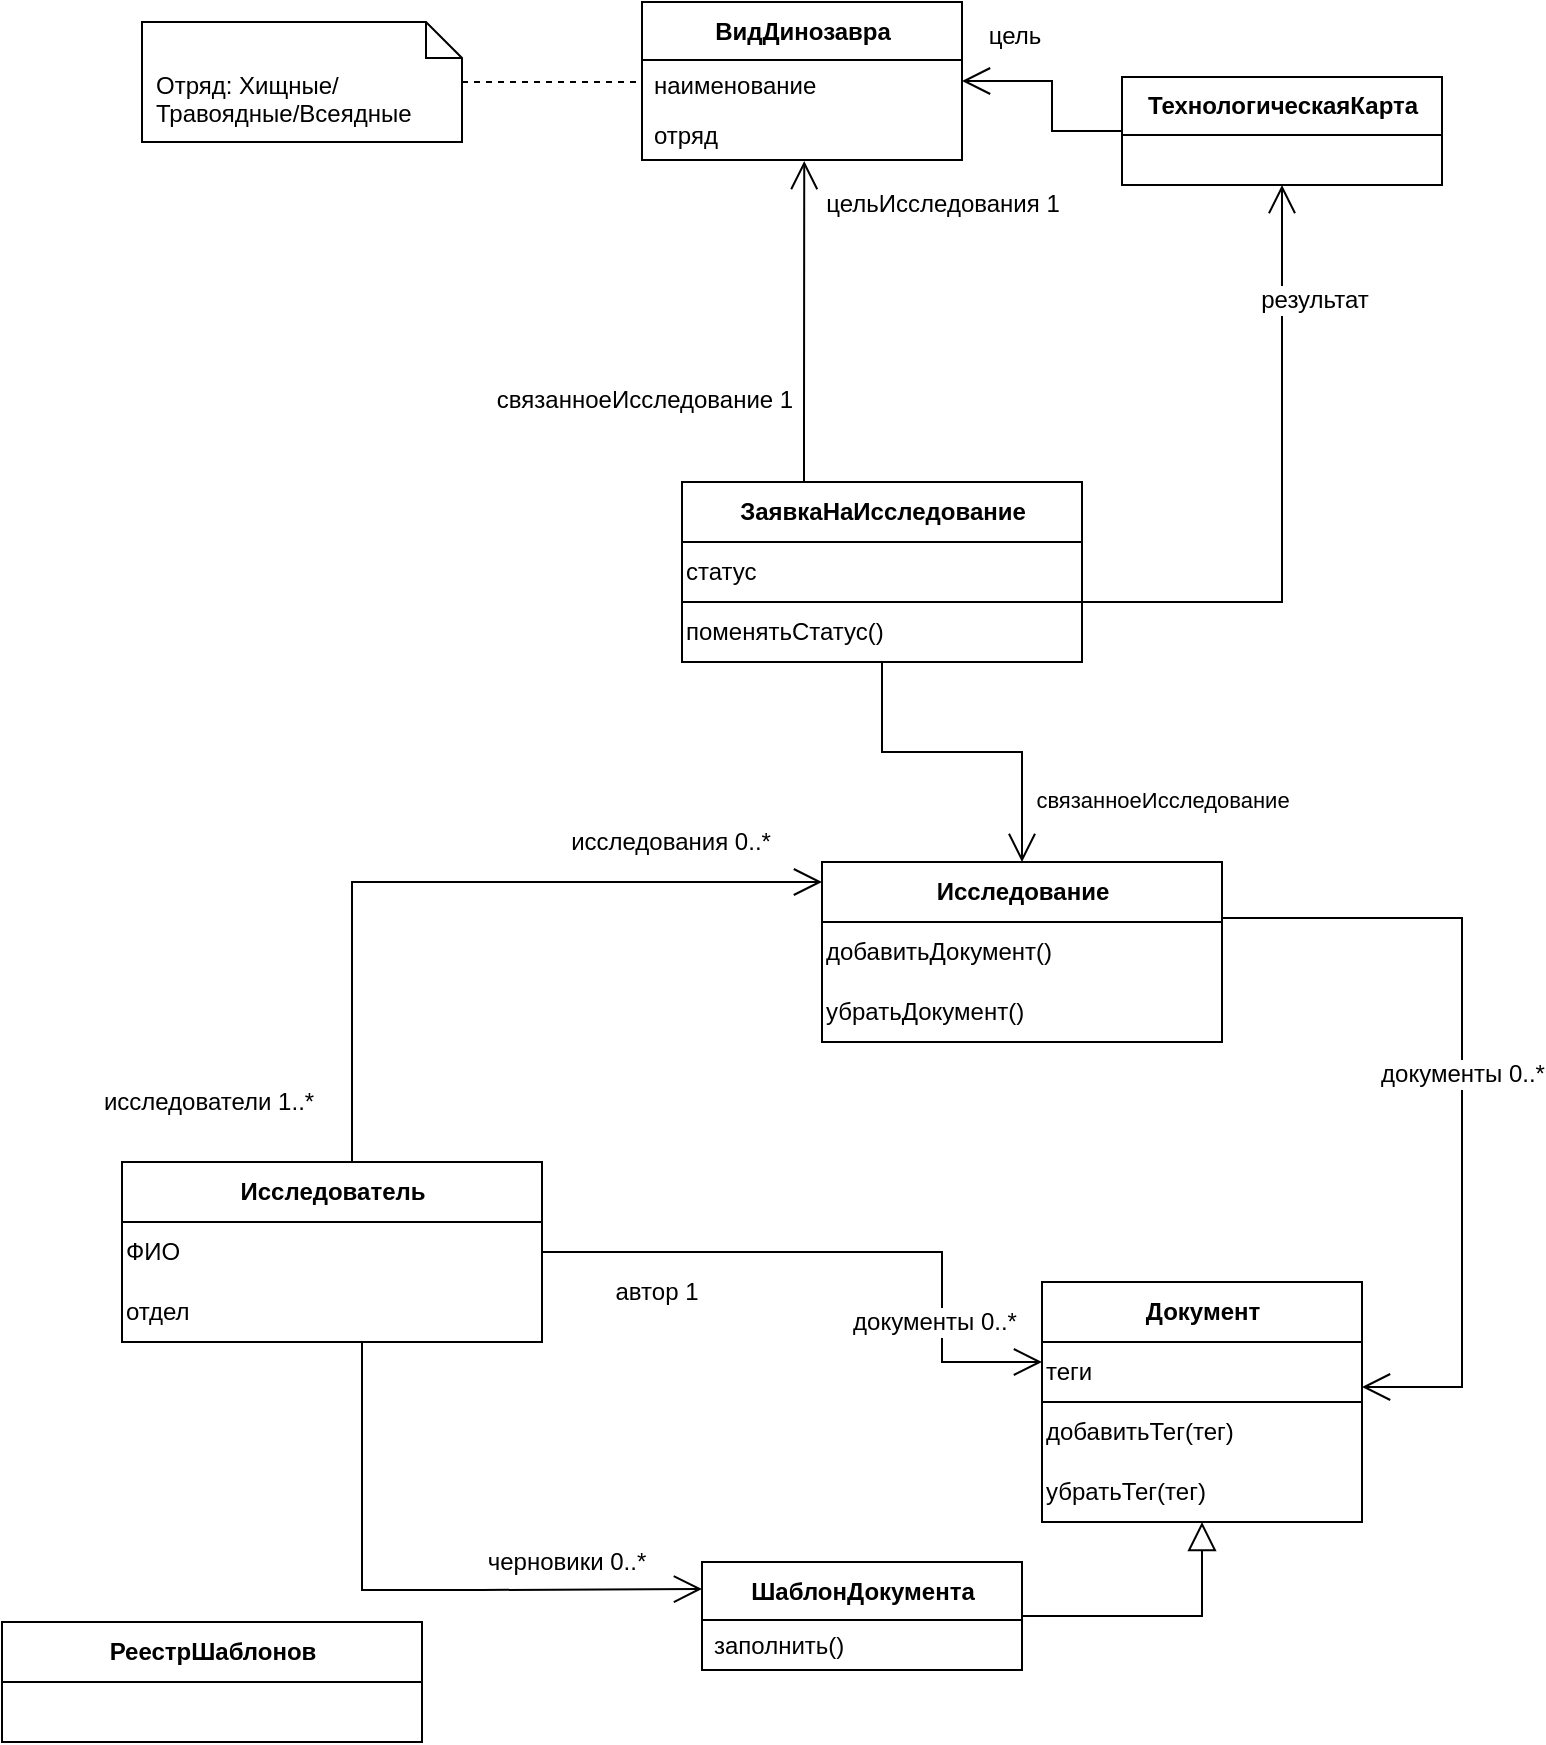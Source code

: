 <mxfile version="15.5.9" type="github">
  <diagram id="EWaqJKp26MO9iZfYcjwB" name="Page-1">
    <mxGraphModel dx="1967" dy="623" grid="1" gridSize="10" guides="1" tooltips="1" connect="1" arrows="1" fold="1" page="1" pageScale="1" pageWidth="850" pageHeight="1100" math="0" shadow="0">
      <root>
        <mxCell id="0" />
        <mxCell id="1" parent="0" />
        <mxCell id="ahwJquBwF2kLYBhXCvtw-14" value="документы 0..*" style="edgeStyle=orthogonalEdgeStyle;rounded=0;orthogonalLoop=1;jettySize=auto;html=1;endArrow=open;endFill=0;endSize=12;fontSize=12;entryX=1;entryY=0.75;entryDx=0;entryDy=0;exitX=1;exitY=0.25;exitDx=0;exitDy=0;" parent="1" source="YJq7OgvBE_ijkdIadwrx-4" target="ahwJquBwF2kLYBhXCvtw-50" edge="1">
          <mxGeometry relative="1" as="geometry">
            <mxPoint x="-120" y="160" as="targetPoint" />
            <Array as="points">
              <mxPoint x="-170" y="668" />
              <mxPoint x="-50" y="668" />
              <mxPoint x="-50" y="903" />
            </Array>
          </mxGeometry>
        </mxCell>
        <mxCell id="ahwJquBwF2kLYBhXCvtw-74" style="edgeStyle=orthogonalEdgeStyle;rounded=0;orthogonalLoop=1;jettySize=auto;html=1;fontSize=12;endArrow=open;endFill=0;endSize=12;entryX=0.507;entryY=1.02;entryDx=0;entryDy=0;entryPerimeter=0;" parent="1" source="ahwJquBwF2kLYBhXCvtw-8" target="ahwJquBwF2kLYBhXCvtw-79" edge="1">
          <mxGeometry relative="1" as="geometry">
            <mxPoint x="-440" y="190" as="targetPoint" />
            <Array as="points">
              <mxPoint x="-379" y="420" />
              <mxPoint x="-379" y="420" />
            </Array>
          </mxGeometry>
        </mxCell>
        <mxCell id="ahwJquBwF2kLYBhXCvtw-75" value="цельИсследования 1" style="edgeLabel;html=1;align=center;verticalAlign=middle;resizable=0;points=[];fontSize=12;" parent="ahwJquBwF2kLYBhXCvtw-74" vertex="1" connectable="0">
          <mxGeometry x="0.643" y="-1" relative="1" as="geometry">
            <mxPoint x="68" y="-7" as="offset" />
          </mxGeometry>
        </mxCell>
        <mxCell id="ahwJquBwF2kLYBhXCvtw-76" value="связанноеИсследование 1" style="edgeLabel;html=1;align=center;verticalAlign=middle;resizable=0;points=[];fontSize=12;" parent="ahwJquBwF2kLYBhXCvtw-74" vertex="1" connectable="0">
          <mxGeometry x="-0.569" y="-2" relative="1" as="geometry">
            <mxPoint x="-82" y="-7" as="offset" />
          </mxGeometry>
        </mxCell>
        <mxCell id="bOHR9dW0D9_iUNPeSjNX-1" style="edgeStyle=orthogonalEdgeStyle;rounded=0;orthogonalLoop=1;jettySize=auto;html=1;entryX=0.5;entryY=0;entryDx=0;entryDy=0;endArrow=open;endFill=0;endSize=12;" edge="1" parent="1" source="ahwJquBwF2kLYBhXCvtw-8" target="YJq7OgvBE_ijkdIadwrx-1">
          <mxGeometry relative="1" as="geometry" />
        </mxCell>
        <mxCell id="bOHR9dW0D9_iUNPeSjNX-2" value="связанноеИсследование" style="edgeLabel;html=1;align=center;verticalAlign=middle;resizable=0;points=[];" vertex="1" connectable="0" parent="bOHR9dW0D9_iUNPeSjNX-1">
          <mxGeometry x="0.627" y="1" relative="1" as="geometry">
            <mxPoint x="69" as="offset" />
          </mxGeometry>
        </mxCell>
        <mxCell id="ahwJquBwF2kLYBhXCvtw-8" value="ЗаявкаНаИсследование" style="swimlane;fontStyle=1;align=center;verticalAlign=middle;childLayout=stackLayout;horizontal=1;startSize=30;horizontalStack=0;resizeParent=1;resizeParentMax=0;resizeLast=0;collapsible=0;marginBottom=0;html=1;" parent="1" vertex="1">
          <mxGeometry x="-440" y="450" width="200" height="90" as="geometry" />
        </mxCell>
        <mxCell id="bOHR9dW0D9_iUNPeSjNX-6" value="статус" style="text;html=1;strokeColor=none;fillColor=none;align=left;verticalAlign=middle;whiteSpace=wrap;rounded=0;" vertex="1" parent="ahwJquBwF2kLYBhXCvtw-8">
          <mxGeometry y="30" width="200" height="30" as="geometry" />
        </mxCell>
        <mxCell id="ahwJquBwF2kLYBhXCvtw-21" value="поменятьСтатус()" style="text;html=1;strokeColor=none;fillColor=none;align=left;verticalAlign=middle;whiteSpace=wrap;rounded=0;" parent="ahwJquBwF2kLYBhXCvtw-8" vertex="1">
          <mxGeometry y="60" width="200" height="30" as="geometry" />
        </mxCell>
        <mxCell id="ahwJquBwF2kLYBhXCvtw-22" value="" style="endArrow=none;html=1;rounded=0;endSize=12;exitX=0;exitY=0;exitDx=0;exitDy=0;entryX=1;entryY=0;entryDx=0;entryDy=0;" parent="ahwJquBwF2kLYBhXCvtw-8" edge="1">
          <mxGeometry width="50" height="50" relative="1" as="geometry">
            <mxPoint y="60" as="sourcePoint" />
            <mxPoint x="200" y="60" as="targetPoint" />
          </mxGeometry>
        </mxCell>
        <mxCell id="ahwJquBwF2kLYBhXCvtw-61" style="edgeStyle=orthogonalEdgeStyle;rounded=0;orthogonalLoop=1;jettySize=auto;html=1;entryX=1;entryY=0.5;entryDx=0;entryDy=0;fontSize=12;endArrow=none;endFill=0;endSize=12;startArrow=open;startFill=0;startSize=12;" parent="1" source="ahwJquBwF2kLYBhXCvtw-12" target="ahwJquBwF2kLYBhXCvtw-51" edge="1">
          <mxGeometry relative="1" as="geometry">
            <Array as="points">
              <mxPoint x="-310" y="890" />
              <mxPoint x="-310" y="835" />
            </Array>
          </mxGeometry>
        </mxCell>
        <mxCell id="ahwJquBwF2kLYBhXCvtw-62" value="автор 1" style="edgeLabel;html=1;align=center;verticalAlign=middle;resizable=0;points=[];fontSize=12;" parent="ahwJquBwF2kLYBhXCvtw-61" vertex="1" connectable="0">
          <mxGeometry x="0.526" y="-1" relative="1" as="geometry">
            <mxPoint x="-16" y="21" as="offset" />
          </mxGeometry>
        </mxCell>
        <mxCell id="ahwJquBwF2kLYBhXCvtw-93" value="документы 0..*" style="edgeLabel;html=1;align=center;verticalAlign=middle;resizable=0;points=[];fontSize=12;" parent="ahwJquBwF2kLYBhXCvtw-61" vertex="1" connectable="0">
          <mxGeometry x="-0.819" y="-2" relative="1" as="geometry">
            <mxPoint x="-27" y="-18" as="offset" />
          </mxGeometry>
        </mxCell>
        <mxCell id="ahwJquBwF2kLYBhXCvtw-12" value="Документ" style="swimlane;fontStyle=1;align=center;verticalAlign=middle;childLayout=stackLayout;horizontal=1;startSize=30;horizontalStack=0;resizeParent=1;resizeParentMax=0;resizeLast=0;collapsible=0;marginBottom=0;html=1;" parent="1" vertex="1">
          <mxGeometry x="-260" y="850" width="160" height="120" as="geometry" />
        </mxCell>
        <mxCell id="ahwJquBwF2kLYBhXCvtw-50" value="теги" style="text;html=1;strokeColor=none;fillColor=none;align=left;verticalAlign=middle;whiteSpace=wrap;rounded=0;fontSize=12;" parent="ahwJquBwF2kLYBhXCvtw-12" vertex="1">
          <mxGeometry y="30" width="160" height="30" as="geometry" />
        </mxCell>
        <mxCell id="ahwJquBwF2kLYBhXCvtw-59" value="" style="endArrow=none;html=1;rounded=0;fontSize=12;endSize=12;exitX=0;exitY=1;exitDx=0;exitDy=0;entryX=1;entryY=0;entryDx=0;entryDy=0;" parent="ahwJquBwF2kLYBhXCvtw-12" source="ahwJquBwF2kLYBhXCvtw-50" target="ahwJquBwF2kLYBhXCvtw-58" edge="1">
          <mxGeometry width="50" height="50" relative="1" as="geometry">
            <mxPoint x="10" y="100" as="sourcePoint" />
            <mxPoint x="60" y="50" as="targetPoint" />
          </mxGeometry>
        </mxCell>
        <mxCell id="ahwJquBwF2kLYBhXCvtw-58" value="добавитьТег(тег)" style="text;html=1;strokeColor=none;fillColor=none;align=left;verticalAlign=middle;whiteSpace=wrap;rounded=0;fontSize=12;" parent="ahwJquBwF2kLYBhXCvtw-12" vertex="1">
          <mxGeometry y="60" width="160" height="30" as="geometry" />
        </mxCell>
        <mxCell id="ahwJquBwF2kLYBhXCvtw-60" value="убратьТег(тег)" style="text;html=1;strokeColor=none;fillColor=none;align=left;verticalAlign=middle;whiteSpace=wrap;rounded=0;fontSize=12;" parent="ahwJquBwF2kLYBhXCvtw-12" vertex="1">
          <mxGeometry y="90" width="160" height="30" as="geometry" />
        </mxCell>
        <mxCell id="ahwJquBwF2kLYBhXCvtw-56" value="исследования 0..*" style="edgeStyle=orthogonalEdgeStyle;rounded=0;orthogonalLoop=1;jettySize=auto;html=1;fontSize=12;endArrow=open;endFill=0;endSize=12;" parent="1" source="ahwJquBwF2kLYBhXCvtw-51" target="YJq7OgvBE_ijkdIadwrx-1" edge="1">
          <mxGeometry x="0.593" y="20" relative="1" as="geometry">
            <mxPoint x="-520" y="440" as="targetPoint" />
            <Array as="points">
              <mxPoint x="-605" y="650" />
            </Array>
            <mxPoint as="offset" />
          </mxGeometry>
        </mxCell>
        <mxCell id="ahwJquBwF2kLYBhXCvtw-57" value="исследователи 1..*" style="edgeLabel;html=1;align=center;verticalAlign=middle;resizable=0;points=[];fontSize=12;" parent="ahwJquBwF2kLYBhXCvtw-56" vertex="1" connectable="0">
          <mxGeometry x="-0.244" y="2" relative="1" as="geometry">
            <mxPoint x="-74" y="112" as="offset" />
          </mxGeometry>
        </mxCell>
        <mxCell id="ahwJquBwF2kLYBhXCvtw-96" style="edgeStyle=orthogonalEdgeStyle;rounded=0;orthogonalLoop=1;jettySize=auto;html=1;fontSize=12;startArrow=none;startFill=0;endArrow=open;endFill=0;endSize=12;entryX=0;entryY=0.25;entryDx=0;entryDy=0;" parent="1" source="ahwJquBwF2kLYBhXCvtw-51" target="ahwJquBwF2kLYBhXCvtw-69" edge="1">
          <mxGeometry relative="1" as="geometry">
            <Array as="points">
              <mxPoint x="-600" y="1004" />
              <mxPoint x="-540" y="1004" />
            </Array>
          </mxGeometry>
        </mxCell>
        <mxCell id="ahwJquBwF2kLYBhXCvtw-97" value="черновики 0..*" style="edgeLabel;html=1;align=center;verticalAlign=middle;resizable=0;points=[];fontSize=12;" parent="ahwJquBwF2kLYBhXCvtw-96" vertex="1" connectable="0">
          <mxGeometry x="0.904" y="2" relative="1" as="geometry">
            <mxPoint x="-54" y="-12" as="offset" />
          </mxGeometry>
        </mxCell>
        <mxCell id="ahwJquBwF2kLYBhXCvtw-51" value="Исследователь" style="swimlane;fontStyle=1;align=center;verticalAlign=middle;childLayout=stackLayout;horizontal=1;startSize=30;horizontalStack=0;resizeParent=1;resizeParentMax=0;resizeLast=0;collapsible=0;marginBottom=0;html=1;" parent="1" vertex="1">
          <mxGeometry x="-720" y="790" width="210" height="90" as="geometry" />
        </mxCell>
        <mxCell id="ahwJquBwF2kLYBhXCvtw-53" value="" style="endArrow=none;html=1;rounded=0;endSize=12;exitX=0;exitY=0;exitDx=0;exitDy=0;entryX=1;entryY=0;entryDx=0;entryDy=0;" parent="ahwJquBwF2kLYBhXCvtw-51" edge="1">
          <mxGeometry width="50" height="50" relative="1" as="geometry">
            <mxPoint y="30" as="sourcePoint" />
            <mxPoint x="210" y="30" as="targetPoint" />
          </mxGeometry>
        </mxCell>
        <mxCell id="ahwJquBwF2kLYBhXCvtw-91" value="ФИО" style="text;html=1;strokeColor=none;fillColor=none;align=left;verticalAlign=middle;whiteSpace=wrap;rounded=0;fontSize=12;" parent="ahwJquBwF2kLYBhXCvtw-51" vertex="1">
          <mxGeometry y="30" width="210" height="30" as="geometry" />
        </mxCell>
        <mxCell id="ahwJquBwF2kLYBhXCvtw-92" value="отдел" style="text;html=1;strokeColor=none;fillColor=none;align=left;verticalAlign=middle;whiteSpace=wrap;rounded=0;fontSize=12;" parent="ahwJquBwF2kLYBhXCvtw-51" vertex="1">
          <mxGeometry y="60" width="210" height="30" as="geometry" />
        </mxCell>
        <mxCell id="ahwJquBwF2kLYBhXCvtw-95" style="edgeStyle=orthogonalEdgeStyle;rounded=0;orthogonalLoop=1;jettySize=auto;html=1;fontSize=12;startArrow=none;startFill=0;endArrow=block;endFill=0;endSize=12;" parent="1" source="ahwJquBwF2kLYBhXCvtw-69" target="ahwJquBwF2kLYBhXCvtw-12" edge="1">
          <mxGeometry relative="1" as="geometry" />
        </mxCell>
        <mxCell id="ahwJquBwF2kLYBhXCvtw-69" value="ШаблонДокумента" style="swimlane;fontStyle=1;align=center;verticalAlign=middle;childLayout=stackLayout;horizontal=1;startSize=29;horizontalStack=0;resizeParent=1;resizeParentMax=0;resizeLast=0;collapsible=0;marginBottom=0;html=1;fontSize=12;" parent="1" vertex="1">
          <mxGeometry x="-430" y="990" width="160" height="54" as="geometry" />
        </mxCell>
        <mxCell id="ahwJquBwF2kLYBhXCvtw-71" value="заполнить()" style="text;html=1;strokeColor=none;fillColor=none;align=left;verticalAlign=middle;spacingLeft=4;spacingRight=4;overflow=hidden;rotatable=0;points=[[0,0.5],[1,0.5]];portConstraint=eastwest;fontSize=12;" parent="ahwJquBwF2kLYBhXCvtw-69" vertex="1">
          <mxGeometry y="29" width="160" height="25" as="geometry" />
        </mxCell>
        <mxCell id="ahwJquBwF2kLYBhXCvtw-72" value="ВидДинозавра" style="swimlane;fontStyle=1;align=center;verticalAlign=middle;childLayout=stackLayout;horizontal=1;startSize=29;horizontalStack=0;resizeParent=1;resizeParentMax=0;resizeLast=0;collapsible=0;marginBottom=0;html=1;fontSize=12;" parent="1" vertex="1">
          <mxGeometry x="-460" y="210" width="160" height="79" as="geometry" />
        </mxCell>
        <mxCell id="ahwJquBwF2kLYBhXCvtw-73" value="наименование" style="text;html=1;strokeColor=none;fillColor=none;align=left;verticalAlign=middle;spacingLeft=4;spacingRight=4;overflow=hidden;rotatable=0;points=[[0,0.5],[1,0.5]];portConstraint=eastwest;fontSize=12;" parent="ahwJquBwF2kLYBhXCvtw-72" vertex="1">
          <mxGeometry y="29" width="160" height="25" as="geometry" />
        </mxCell>
        <mxCell id="ahwJquBwF2kLYBhXCvtw-79" value="отряд" style="text;html=1;strokeColor=none;fillColor=none;align=left;verticalAlign=middle;spacingLeft=4;spacingRight=4;overflow=hidden;rotatable=0;points=[[0,0.5],[1,0.5]];portConstraint=eastwest;fontSize=12;" parent="ahwJquBwF2kLYBhXCvtw-72" vertex="1">
          <mxGeometry y="54" width="160" height="25" as="geometry" />
        </mxCell>
        <mxCell id="ahwJquBwF2kLYBhXCvtw-82" style="edgeStyle=orthogonalEdgeStyle;rounded=0;orthogonalLoop=1;jettySize=auto;html=1;fontSize=12;endArrow=none;endFill=0;endSize=12;dashed=1;" parent="1" source="ahwJquBwF2kLYBhXCvtw-80" target="ahwJquBwF2kLYBhXCvtw-72" edge="1">
          <mxGeometry relative="1" as="geometry">
            <Array as="points">
              <mxPoint x="-340" y="255" />
            </Array>
          </mxGeometry>
        </mxCell>
        <mxCell id="ahwJquBwF2kLYBhXCvtw-80" value="Отряд: Хищные/Травоядные/Всеядные" style="shape=note2;boundedLbl=1;whiteSpace=wrap;html=1;size=18;verticalAlign=top;align=left;spacingLeft=5;fontSize=12;" parent="1" vertex="1">
          <mxGeometry x="-710" y="220" width="160" height="60" as="geometry" />
        </mxCell>
        <mxCell id="ahwJquBwF2kLYBhXCvtw-86" style="edgeStyle=orthogonalEdgeStyle;rounded=0;orthogonalLoop=1;jettySize=auto;html=1;fontSize=12;endArrow=open;endFill=0;endSize=12;" parent="1" source="ahwJquBwF2kLYBhXCvtw-84" target="ahwJquBwF2kLYBhXCvtw-72" edge="1">
          <mxGeometry relative="1" as="geometry" />
        </mxCell>
        <mxCell id="ahwJquBwF2kLYBhXCvtw-89" value="цель" style="edgeLabel;html=1;align=center;verticalAlign=middle;resizable=0;points=[];fontSize=12;" parent="ahwJquBwF2kLYBhXCvtw-86" vertex="1" connectable="0">
          <mxGeometry x="0.568" y="-2" relative="1" as="geometry">
            <mxPoint x="3" y="-21" as="offset" />
          </mxGeometry>
        </mxCell>
        <mxCell id="ahwJquBwF2kLYBhXCvtw-88" style="edgeStyle=orthogonalEdgeStyle;rounded=0;orthogonalLoop=1;jettySize=auto;html=1;fontSize=12;endArrow=none;endFill=0;endSize=12;startArrow=open;startFill=0;startSize=12;" parent="1" source="ahwJquBwF2kLYBhXCvtw-84" target="ahwJquBwF2kLYBhXCvtw-8" edge="1">
          <mxGeometry relative="1" as="geometry">
            <Array as="points">
              <mxPoint x="-140" y="510" />
            </Array>
          </mxGeometry>
        </mxCell>
        <mxCell id="ahwJquBwF2kLYBhXCvtw-90" value="результат" style="edgeLabel;html=1;align=center;verticalAlign=middle;resizable=0;points=[];fontSize=12;" parent="ahwJquBwF2kLYBhXCvtw-88" vertex="1" connectable="0">
          <mxGeometry x="-0.706" y="-1" relative="1" as="geometry">
            <mxPoint x="17" y="12" as="offset" />
          </mxGeometry>
        </mxCell>
        <mxCell id="ahwJquBwF2kLYBhXCvtw-84" value="ТехнологическаяКарта" style="swimlane;fontStyle=1;align=center;verticalAlign=middle;childLayout=stackLayout;horizontal=1;startSize=29;horizontalStack=0;resizeParent=1;resizeParentMax=0;resizeLast=0;collapsible=0;marginBottom=0;html=1;fontSize=12;" parent="1" vertex="1">
          <mxGeometry x="-220" y="247.5" width="160" height="54" as="geometry" />
        </mxCell>
        <mxCell id="YJq7OgvBE_ijkdIadwrx-1" value="Исследование" style="swimlane;fontStyle=1;align=center;verticalAlign=middle;childLayout=stackLayout;horizontal=1;startSize=30;horizontalStack=0;resizeParent=1;resizeParentMax=0;resizeLast=0;collapsible=0;marginBottom=0;html=1;" parent="1" vertex="1">
          <mxGeometry x="-370" y="640" width="200" height="90" as="geometry" />
        </mxCell>
        <mxCell id="YJq7OgvBE_ijkdIadwrx-3" value="" style="endArrow=none;html=1;rounded=0;endSize=12;exitX=0;exitY=0;exitDx=0;exitDy=0;entryX=1;entryY=0;entryDx=0;entryDy=0;" parent="YJq7OgvBE_ijkdIadwrx-1" source="YJq7OgvBE_ijkdIadwrx-4" target="YJq7OgvBE_ijkdIadwrx-4" edge="1">
          <mxGeometry width="50" height="50" relative="1" as="geometry">
            <mxPoint x="20" y="112.5" as="sourcePoint" />
            <mxPoint x="70" y="62.5" as="targetPoint" />
          </mxGeometry>
        </mxCell>
        <mxCell id="YJq7OgvBE_ijkdIadwrx-4" value="добавитьДокумент()" style="text;html=1;strokeColor=none;fillColor=none;align=left;verticalAlign=middle;whiteSpace=wrap;rounded=0;" parent="YJq7OgvBE_ijkdIadwrx-1" vertex="1">
          <mxGeometry y="30" width="200" height="30" as="geometry" />
        </mxCell>
        <mxCell id="YJq7OgvBE_ijkdIadwrx-5" value="убратьДокумент()" style="text;html=1;strokeColor=none;fillColor=none;align=left;verticalAlign=middle;whiteSpace=wrap;rounded=0;" parent="YJq7OgvBE_ijkdIadwrx-1" vertex="1">
          <mxGeometry y="60" width="200" height="30" as="geometry" />
        </mxCell>
        <mxCell id="bOHR9dW0D9_iUNPeSjNX-8" value="РеестрШаблонов" style="swimlane;fontStyle=1;align=center;verticalAlign=middle;childLayout=stackLayout;horizontal=1;startSize=30;horizontalStack=0;resizeParent=1;resizeParentMax=0;resizeLast=0;collapsible=0;marginBottom=0;html=1;" vertex="1" parent="1">
          <mxGeometry x="-780" y="1020" width="210" height="60" as="geometry" />
        </mxCell>
        <mxCell id="bOHR9dW0D9_iUNPeSjNX-9" value="" style="endArrow=none;html=1;rounded=0;endSize=12;exitX=0;exitY=0;exitDx=0;exitDy=0;entryX=1;entryY=0;entryDx=0;entryDy=0;" edge="1" parent="bOHR9dW0D9_iUNPeSjNX-8">
          <mxGeometry width="50" height="50" relative="1" as="geometry">
            <mxPoint y="30" as="sourcePoint" />
            <mxPoint x="210" y="30" as="targetPoint" />
          </mxGeometry>
        </mxCell>
      </root>
    </mxGraphModel>
  </diagram>
</mxfile>
